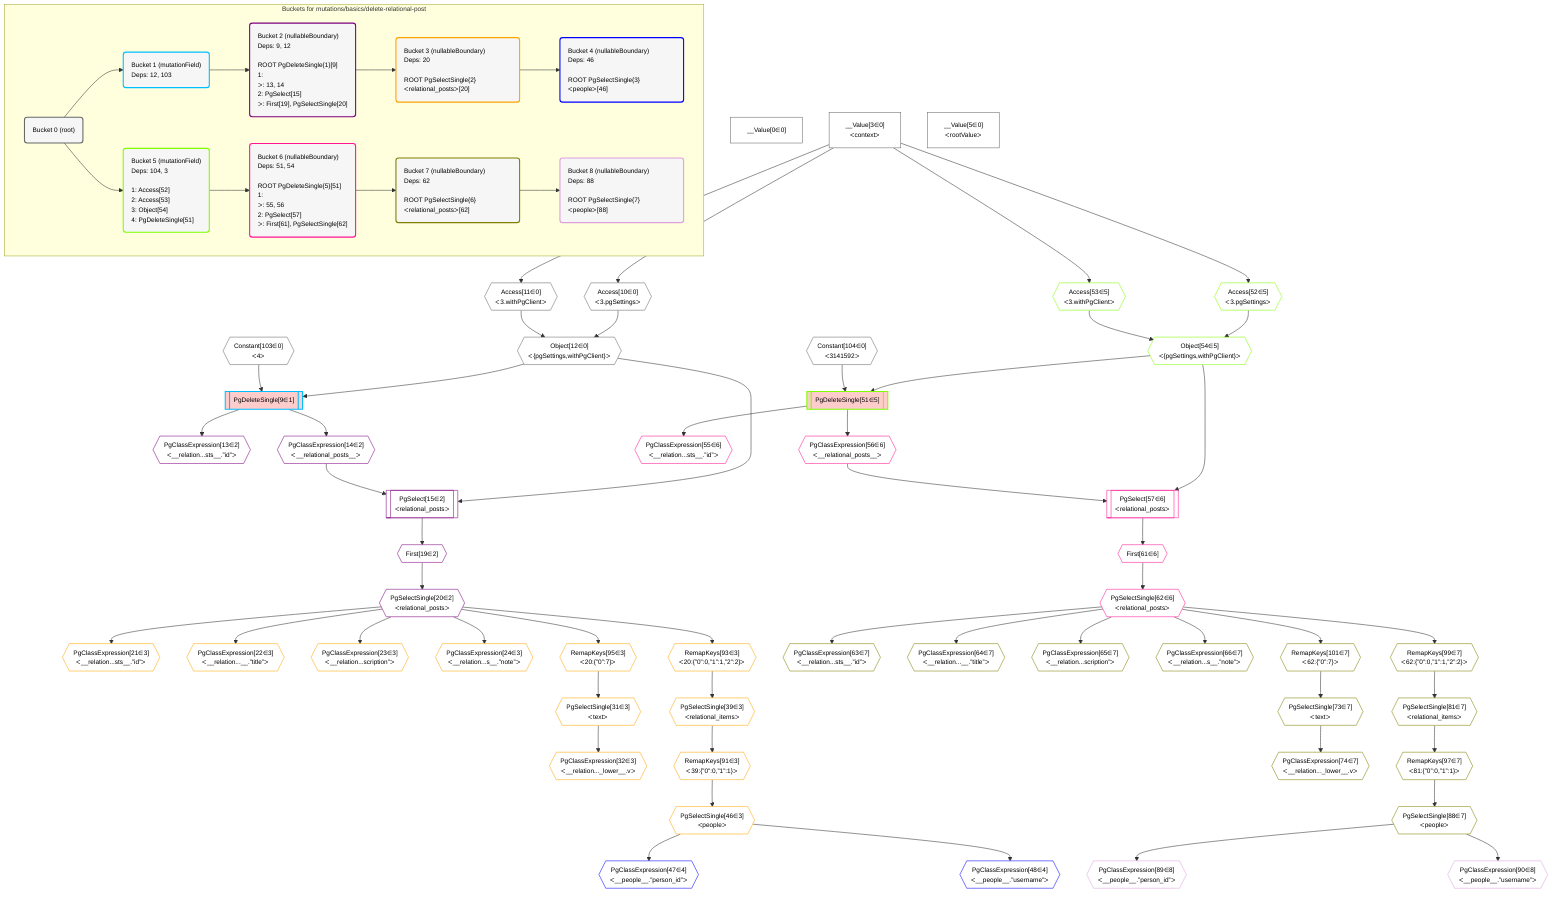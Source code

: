 %%{init: {'themeVariables': { 'fontSize': '12px'}}}%%
graph TD
    classDef path fill:#eee,stroke:#000,color:#000
    classDef plan fill:#fff,stroke-width:1px,color:#000
    classDef itemplan fill:#fff,stroke-width:2px,color:#000
    classDef unbatchedplan fill:#dff,stroke-width:1px,color:#000
    classDef sideeffectplan fill:#fcc,stroke-width:2px,color:#000
    classDef bucket fill:#f6f6f6,color:#000,stroke-width:2px,text-align:left


    %% define steps
    __Value0["__Value[0∈0]"]:::plan
    __Value3["__Value[3∈0]<br />ᐸcontextᐳ"]:::plan
    __Value5["__Value[5∈0]<br />ᐸrootValueᐳ"]:::plan
    Access10{{"Access[10∈0]<br />ᐸ3.pgSettingsᐳ"}}:::plan
    Access11{{"Access[11∈0]<br />ᐸ3.withPgClientᐳ"}}:::plan
    Object12{{"Object[12∈0]<br />ᐸ{pgSettings,withPgClient}ᐳ"}}:::plan
    Constant103{{"Constant[103∈0]<br />ᐸ4ᐳ"}}:::plan
    PgDeleteSingle9[["PgDeleteSingle[9∈1]"]]:::sideeffectplan
    PgClassExpression13{{"PgClassExpression[13∈2]<br />ᐸ__relation...sts__.”id”ᐳ"}}:::plan
    PgClassExpression14{{"PgClassExpression[14∈2]<br />ᐸ__relational_posts__ᐳ"}}:::plan
    PgSelect15[["PgSelect[15∈2]<br />ᐸrelational_postsᐳ"]]:::plan
    First19{{"First[19∈2]"}}:::plan
    PgSelectSingle20{{"PgSelectSingle[20∈2]<br />ᐸrelational_postsᐳ"}}:::plan
    PgClassExpression21{{"PgClassExpression[21∈3]<br />ᐸ__relation...sts__.”id”ᐳ"}}:::plan
    PgClassExpression22{{"PgClassExpression[22∈3]<br />ᐸ__relation...__.”title”ᐳ"}}:::plan
    PgClassExpression23{{"PgClassExpression[23∈3]<br />ᐸ__relation...scription”ᐳ"}}:::plan
    PgClassExpression24{{"PgClassExpression[24∈3]<br />ᐸ__relation...s__.”note”ᐳ"}}:::plan
    RemapKeys95{{"RemapKeys[95∈3]<br />ᐸ20:{”0”:7}ᐳ"}}:::plan
    PgSelectSingle31{{"PgSelectSingle[31∈3]<br />ᐸtextᐳ"}}:::plan
    PgClassExpression32{{"PgClassExpression[32∈3]<br />ᐸ__relation..._lower__.vᐳ"}}:::plan
    RemapKeys93{{"RemapKeys[93∈3]<br />ᐸ20:{”0”:0,”1”:1,”2”:2}ᐳ"}}:::plan
    PgSelectSingle39{{"PgSelectSingle[39∈3]<br />ᐸrelational_itemsᐳ"}}:::plan
    RemapKeys91{{"RemapKeys[91∈3]<br />ᐸ39:{”0”:0,”1”:1}ᐳ"}}:::plan
    PgSelectSingle46{{"PgSelectSingle[46∈3]<br />ᐸpeopleᐳ"}}:::plan
    PgClassExpression47{{"PgClassExpression[47∈4]<br />ᐸ__people__.”person_id”ᐳ"}}:::plan
    PgClassExpression48{{"PgClassExpression[48∈4]<br />ᐸ__people__.”username”ᐳ"}}:::plan
    Access52{{"Access[52∈5]<br />ᐸ3.pgSettingsᐳ"}}:::plan
    Access53{{"Access[53∈5]<br />ᐸ3.withPgClientᐳ"}}:::plan
    Object54{{"Object[54∈5]<br />ᐸ{pgSettings,withPgClient}ᐳ"}}:::plan
    Constant104{{"Constant[104∈0]<br />ᐸ3141592ᐳ"}}:::plan
    PgDeleteSingle51[["PgDeleteSingle[51∈5]"]]:::sideeffectplan
    PgClassExpression55{{"PgClassExpression[55∈6]<br />ᐸ__relation...sts__.”id”ᐳ"}}:::plan
    PgClassExpression56{{"PgClassExpression[56∈6]<br />ᐸ__relational_posts__ᐳ"}}:::plan
    PgSelect57[["PgSelect[57∈6]<br />ᐸrelational_postsᐳ"]]:::plan
    First61{{"First[61∈6]"}}:::plan
    PgSelectSingle62{{"PgSelectSingle[62∈6]<br />ᐸrelational_postsᐳ"}}:::plan
    PgClassExpression63{{"PgClassExpression[63∈7]<br />ᐸ__relation...sts__.”id”ᐳ"}}:::plan
    PgClassExpression64{{"PgClassExpression[64∈7]<br />ᐸ__relation...__.”title”ᐳ"}}:::plan
    PgClassExpression65{{"PgClassExpression[65∈7]<br />ᐸ__relation...scription”ᐳ"}}:::plan
    PgClassExpression66{{"PgClassExpression[66∈7]<br />ᐸ__relation...s__.”note”ᐳ"}}:::plan
    RemapKeys101{{"RemapKeys[101∈7]<br />ᐸ62:{”0”:7}ᐳ"}}:::plan
    PgSelectSingle73{{"PgSelectSingle[73∈7]<br />ᐸtextᐳ"}}:::plan
    PgClassExpression74{{"PgClassExpression[74∈7]<br />ᐸ__relation..._lower__.vᐳ"}}:::plan
    RemapKeys99{{"RemapKeys[99∈7]<br />ᐸ62:{”0”:0,”1”:1,”2”:2}ᐳ"}}:::plan
    PgSelectSingle81{{"PgSelectSingle[81∈7]<br />ᐸrelational_itemsᐳ"}}:::plan
    RemapKeys97{{"RemapKeys[97∈7]<br />ᐸ81:{”0”:0,”1”:1}ᐳ"}}:::plan
    PgSelectSingle88{{"PgSelectSingle[88∈7]<br />ᐸpeopleᐳ"}}:::plan
    PgClassExpression89{{"PgClassExpression[89∈8]<br />ᐸ__people__.”person_id”ᐳ"}}:::plan
    PgClassExpression90{{"PgClassExpression[90∈8]<br />ᐸ__people__.”username”ᐳ"}}:::plan

    %% plan dependencies
    __Value3 --> Access10
    __Value3 --> Access11
    Access10 & Access11 --> Object12
    Object12 & Constant103 --> PgDeleteSingle9
    PgDeleteSingle9 --> PgClassExpression13
    PgDeleteSingle9 --> PgClassExpression14
    Object12 & PgClassExpression14 --> PgSelect15
    PgSelect15 --> First19
    First19 --> PgSelectSingle20
    PgSelectSingle20 --> PgClassExpression21
    PgSelectSingle20 --> PgClassExpression22
    PgSelectSingle20 --> PgClassExpression23
    PgSelectSingle20 --> PgClassExpression24
    PgSelectSingle20 --> RemapKeys95
    RemapKeys95 --> PgSelectSingle31
    PgSelectSingle31 --> PgClassExpression32
    PgSelectSingle20 --> RemapKeys93
    RemapKeys93 --> PgSelectSingle39
    PgSelectSingle39 --> RemapKeys91
    RemapKeys91 --> PgSelectSingle46
    PgSelectSingle46 --> PgClassExpression47
    PgSelectSingle46 --> PgClassExpression48
    __Value3 --> Access52
    __Value3 --> Access53
    Access52 & Access53 --> Object54
    Object54 & Constant104 --> PgDeleteSingle51
    PgDeleteSingle51 --> PgClassExpression55
    PgDeleteSingle51 --> PgClassExpression56
    Object54 & PgClassExpression56 --> PgSelect57
    PgSelect57 --> First61
    First61 --> PgSelectSingle62
    PgSelectSingle62 --> PgClassExpression63
    PgSelectSingle62 --> PgClassExpression64
    PgSelectSingle62 --> PgClassExpression65
    PgSelectSingle62 --> PgClassExpression66
    PgSelectSingle62 --> RemapKeys101
    RemapKeys101 --> PgSelectSingle73
    PgSelectSingle73 --> PgClassExpression74
    PgSelectSingle62 --> RemapKeys99
    RemapKeys99 --> PgSelectSingle81
    PgSelectSingle81 --> RemapKeys97
    RemapKeys97 --> PgSelectSingle88
    PgSelectSingle88 --> PgClassExpression89
    PgSelectSingle88 --> PgClassExpression90

    subgraph "Buckets for mutations/basics/delete-relational-post"
    Bucket0("Bucket 0 (root)"):::bucket
    classDef bucket0 stroke:#696969
    class Bucket0,__Value0,__Value3,__Value5,Access10,Access11,Object12,Constant103,Constant104 bucket0
    Bucket1("Bucket 1 (mutationField)<br />Deps: 12, 103"):::bucket
    classDef bucket1 stroke:#00bfff
    class Bucket1,PgDeleteSingle9 bucket1
    Bucket2("Bucket 2 (nullableBoundary)<br />Deps: 9, 12<br /><br />ROOT PgDeleteSingle{1}[9]<br />1: <br />ᐳ: 13, 14<br />2: PgSelect[15]<br />ᐳ: First[19], PgSelectSingle[20]"):::bucket
    classDef bucket2 stroke:#7f007f
    class Bucket2,PgClassExpression13,PgClassExpression14,PgSelect15,First19,PgSelectSingle20 bucket2
    Bucket3("Bucket 3 (nullableBoundary)<br />Deps: 20<br /><br />ROOT PgSelectSingle{2}ᐸrelational_postsᐳ[20]"):::bucket
    classDef bucket3 stroke:#ffa500
    class Bucket3,PgClassExpression21,PgClassExpression22,PgClassExpression23,PgClassExpression24,PgSelectSingle31,PgClassExpression32,PgSelectSingle39,PgSelectSingle46,RemapKeys91,RemapKeys93,RemapKeys95 bucket3
    Bucket4("Bucket 4 (nullableBoundary)<br />Deps: 46<br /><br />ROOT PgSelectSingle{3}ᐸpeopleᐳ[46]"):::bucket
    classDef bucket4 stroke:#0000ff
    class Bucket4,PgClassExpression47,PgClassExpression48 bucket4
    Bucket5("Bucket 5 (mutationField)<br />Deps: 104, 3<br /><br />1: Access[52]<br />2: Access[53]<br />3: Object[54]<br />4: PgDeleteSingle[51]"):::bucket
    classDef bucket5 stroke:#7fff00
    class Bucket5,PgDeleteSingle51,Access52,Access53,Object54 bucket5
    Bucket6("Bucket 6 (nullableBoundary)<br />Deps: 51, 54<br /><br />ROOT PgDeleteSingle{5}[51]<br />1: <br />ᐳ: 55, 56<br />2: PgSelect[57]<br />ᐳ: First[61], PgSelectSingle[62]"):::bucket
    classDef bucket6 stroke:#ff1493
    class Bucket6,PgClassExpression55,PgClassExpression56,PgSelect57,First61,PgSelectSingle62 bucket6
    Bucket7("Bucket 7 (nullableBoundary)<br />Deps: 62<br /><br />ROOT PgSelectSingle{6}ᐸrelational_postsᐳ[62]"):::bucket
    classDef bucket7 stroke:#808000
    class Bucket7,PgClassExpression63,PgClassExpression64,PgClassExpression65,PgClassExpression66,PgSelectSingle73,PgClassExpression74,PgSelectSingle81,PgSelectSingle88,RemapKeys97,RemapKeys99,RemapKeys101 bucket7
    Bucket8("Bucket 8 (nullableBoundary)<br />Deps: 88<br /><br />ROOT PgSelectSingle{7}ᐸpeopleᐳ[88]"):::bucket
    classDef bucket8 stroke:#dda0dd
    class Bucket8,PgClassExpression89,PgClassExpression90 bucket8
    Bucket0 --> Bucket1 & Bucket5
    Bucket1 --> Bucket2
    Bucket2 --> Bucket3
    Bucket3 --> Bucket4
    Bucket5 --> Bucket6
    Bucket6 --> Bucket7
    Bucket7 --> Bucket8
    end